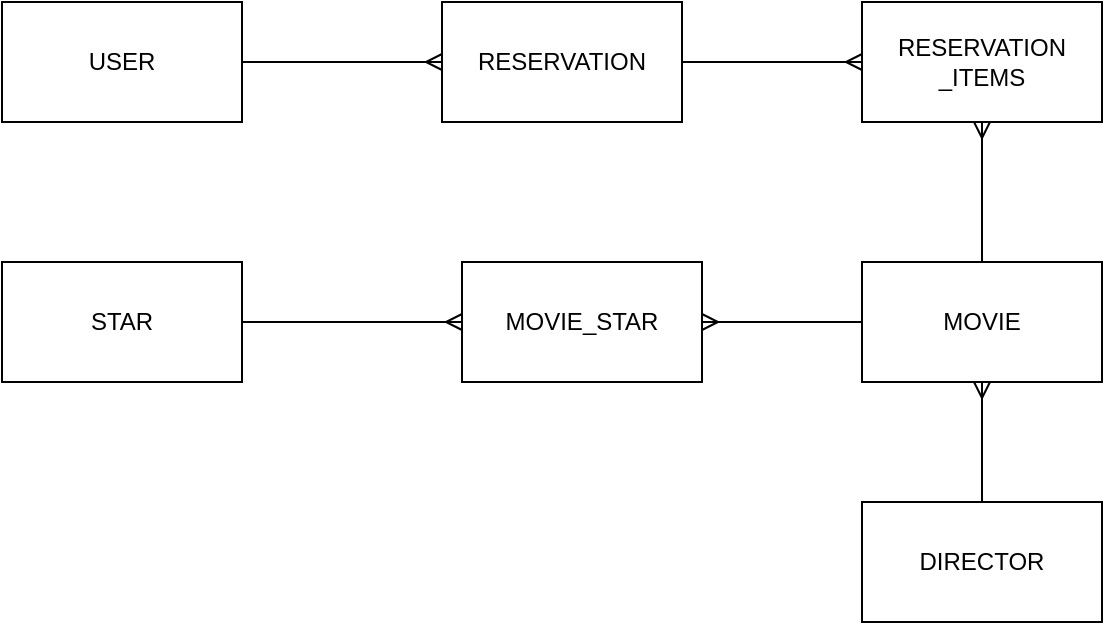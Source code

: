 <mxfile version="13.8.2" type="device"><diagram name="Page-1" id="c4acf3e9-155e-7222-9cf6-157b1a14988f"><mxGraphModel dx="1116" dy="789" grid="1" gridSize="10" guides="1" tooltips="1" connect="1" arrows="1" fold="1" page="1" pageScale="1" pageWidth="850" pageHeight="1100" background="#ffffff" math="0" shadow="0"><root><mxCell id="0"/><mxCell id="1" parent="0"/><mxCell id="GsI58sLlg82iddOdKi-f-20" value="" style="group" vertex="1" connectable="0" parent="1"><mxGeometry x="160" y="100" width="550" height="310" as="geometry"/></mxCell><mxCell id="GsI58sLlg82iddOdKi-f-5" value="USER" style="rounded=0;whiteSpace=wrap;html=1;" vertex="1" parent="GsI58sLlg82iddOdKi-f-20"><mxGeometry width="120" height="60" as="geometry"/></mxCell><mxCell id="GsI58sLlg82iddOdKi-f-6" value="MOVIE" style="rounded=0;whiteSpace=wrap;html=1;" vertex="1" parent="GsI58sLlg82iddOdKi-f-20"><mxGeometry x="430" y="130" width="120" height="60" as="geometry"/></mxCell><mxCell id="GsI58sLlg82iddOdKi-f-7" value="STAR" style="rounded=0;whiteSpace=wrap;html=1;" vertex="1" parent="GsI58sLlg82iddOdKi-f-20"><mxGeometry y="130" width="120" height="60" as="geometry"/></mxCell><mxCell id="GsI58sLlg82iddOdKi-f-8" value="MOVIE_STAR" style="rounded=0;whiteSpace=wrap;html=1;" vertex="1" parent="GsI58sLlg82iddOdKi-f-20"><mxGeometry x="230" y="130" width="120" height="60" as="geometry"/></mxCell><mxCell id="GsI58sLlg82iddOdKi-f-9" value="DIRECTOR" style="rounded=0;whiteSpace=wrap;html=1;" vertex="1" parent="GsI58sLlg82iddOdKi-f-20"><mxGeometry x="430" y="250" width="120" height="60" as="geometry"/></mxCell><mxCell id="GsI58sLlg82iddOdKi-f-10" value="RESERVATION" style="rounded=0;whiteSpace=wrap;html=1;" vertex="1" parent="GsI58sLlg82iddOdKi-f-20"><mxGeometry x="220" width="120" height="60" as="geometry"/></mxCell><mxCell id="GsI58sLlg82iddOdKi-f-11" value="RESERVATION&lt;br&gt;_ITEMS" style="rounded=0;whiteSpace=wrap;html=1;" vertex="1" parent="GsI58sLlg82iddOdKi-f-20"><mxGeometry x="430" width="120" height="60" as="geometry"/></mxCell><mxCell id="GsI58sLlg82iddOdKi-f-12" value="" style="endArrow=ERmany;html=1;exitX=1;exitY=0.5;exitDx=0;exitDy=0;endFill=0;" edge="1" parent="GsI58sLlg82iddOdKi-f-20" source="GsI58sLlg82iddOdKi-f-5" target="GsI58sLlg82iddOdKi-f-10"><mxGeometry width="50" height="50" relative="1" as="geometry"><mxPoint x="240" y="320" as="sourcePoint"/><mxPoint x="240" y="70" as="targetPoint"/></mxGeometry></mxCell><mxCell id="GsI58sLlg82iddOdKi-f-13" value="" style="endArrow=ERmany;html=1;exitX=1;exitY=0.5;exitDx=0;exitDy=0;entryX=0;entryY=0.5;entryDx=0;entryDy=0;endFill=0;" edge="1" parent="GsI58sLlg82iddOdKi-f-20" source="GsI58sLlg82iddOdKi-f-10" target="GsI58sLlg82iddOdKi-f-11"><mxGeometry width="50" height="50" relative="1" as="geometry"><mxPoint x="350" y="150" as="sourcePoint"/><mxPoint x="290" y="270" as="targetPoint"/></mxGeometry></mxCell><mxCell id="GsI58sLlg82iddOdKi-f-16" value="" style="endArrow=ERmany;html=1;exitX=0.5;exitY=0;exitDx=0;exitDy=0;entryX=0.5;entryY=1;entryDx=0;entryDy=0;endFill=0;" edge="1" parent="GsI58sLlg82iddOdKi-f-20" source="GsI58sLlg82iddOdKi-f-6" target="GsI58sLlg82iddOdKi-f-11"><mxGeometry width="50" height="50" relative="1" as="geometry"><mxPoint x="350" y="40" as="sourcePoint"/><mxPoint x="440" y="40" as="targetPoint"/></mxGeometry></mxCell><mxCell id="GsI58sLlg82iddOdKi-f-17" value="" style="endArrow=ERmany;html=1;exitX=1;exitY=0.5;exitDx=0;exitDy=0;endFill=0;entryX=0;entryY=0.5;entryDx=0;entryDy=0;" edge="1" parent="GsI58sLlg82iddOdKi-f-20" source="GsI58sLlg82iddOdKi-f-7" target="GsI58sLlg82iddOdKi-f-8"><mxGeometry width="50" height="50" relative="1" as="geometry"><mxPoint x="130" y="40" as="sourcePoint"/><mxPoint x="230" y="40" as="targetPoint"/></mxGeometry></mxCell><mxCell id="GsI58sLlg82iddOdKi-f-18" value="" style="endArrow=ERmany;html=1;exitX=0;exitY=0.5;exitDx=0;exitDy=0;endFill=0;entryX=1;entryY=0.5;entryDx=0;entryDy=0;" edge="1" parent="GsI58sLlg82iddOdKi-f-20" source="GsI58sLlg82iddOdKi-f-6" target="GsI58sLlg82iddOdKi-f-8"><mxGeometry width="50" height="50" relative="1" as="geometry"><mxPoint x="130" y="170" as="sourcePoint"/><mxPoint x="240" y="170" as="targetPoint"/></mxGeometry></mxCell><mxCell id="GsI58sLlg82iddOdKi-f-19" value="" style="endArrow=ERmany;html=1;exitX=0.5;exitY=0;exitDx=0;exitDy=0;entryX=0.5;entryY=1;entryDx=0;entryDy=0;endFill=0;" edge="1" parent="GsI58sLlg82iddOdKi-f-20" source="GsI58sLlg82iddOdKi-f-9" target="GsI58sLlg82iddOdKi-f-6"><mxGeometry width="50" height="50" relative="1" as="geometry"><mxPoint x="500" y="140" as="sourcePoint"/><mxPoint x="500" y="70" as="targetPoint"/></mxGeometry></mxCell></root></mxGraphModel></diagram></mxfile>